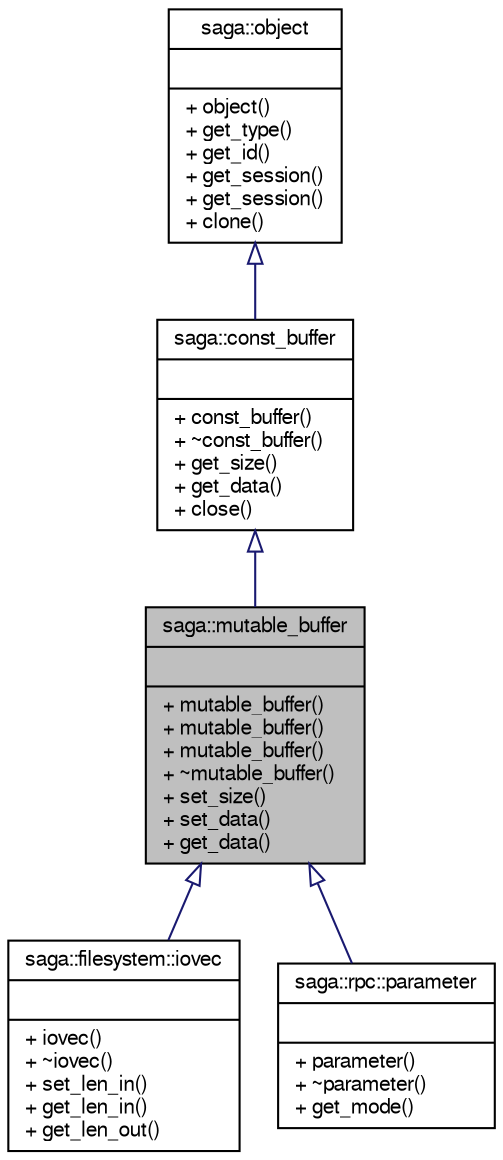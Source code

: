 digraph G
{
  bgcolor="transparent";
  edge [fontname="FreeSans",fontsize="10",labelfontname="FreeSans",labelfontsize="10"];
  node [fontname="FreeSans",fontsize="10",shape=record];
  Node1 [label="{saga::mutable_buffer\n||+ mutable_buffer()\l+ mutable_buffer()\l+ mutable_buffer()\l+ ~mutable_buffer()\l+ set_size()\l+ set_data()\l+ get_data()\l}",height=0.2,width=0.4,color="black", fillcolor="grey75", style="filled" fontcolor="black"];
  Node2 -> Node1 [dir="back",color="midnightblue",fontsize="10",style="solid",arrowtail="onormal",fontname="FreeSans"];
  Node2 [label="{saga::const_buffer\n||+ const_buffer()\l+ ~const_buffer()\l+ get_size()\l+ get_data()\l+ close()\l}",height=0.2,width=0.4,color="black",URL="$classsaga_1_1const__buffer.html",tooltip="Encapsulates I/O operations."];
  Node3 -> Node2 [dir="back",color="midnightblue",fontsize="10",style="solid",arrowtail="onormal",fontname="FreeSans"];
  Node3 [label="{saga::object\n||+ object()\l+ get_type()\l+ get_id()\l+ get_session()\l+ get_session()\l+ clone()\l}",height=0.2,width=0.4,color="black",URL="$classsaga_1_1object.html",tooltip="Brief description starts here."];
  Node1 -> Node4 [dir="back",color="midnightblue",fontsize="10",style="solid",arrowtail="onormal",fontname="FreeSans"];
  Node4 [label="{saga::filesystem::iovec\n||+ iovec()\l+ ~iovec()\l+ set_len_in()\l+ get_len_in()\l+ get_len_out()\l}",height=0.2,width=0.4,color="black",URL="$classsaga_1_1filesystem_1_1iovec.html",tooltip="The iovec class inherits the saga::buffer class, and three additional state attributes: offset..."];
  Node1 -> Node5 [dir="back",color="midnightblue",fontsize="10",style="solid",arrowtail="onormal",fontname="FreeSans"];
  Node5 [label="{saga::rpc::parameter\n||+ parameter()\l+ ~parameter()\l+ get_mode()\l}",height=0.2,width=0.4,color="black",URL="$classsaga_1_1rpc_1_1parameter.html",tooltip="The parameter class inherits the saga::buffer class."];
}
